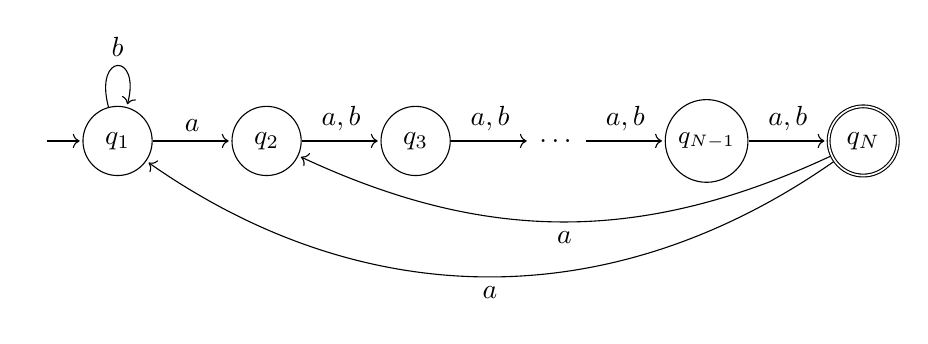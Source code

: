 \begin{tikzpicture}[shorten >=1pt,initial text=]
	\node[state,initial]	(q1)			{$q_1$};
	\node[state]		(q2)	[right=of q1]	{$q_2$};
	\node[state]		(q3)	[right=of q2]	{$q_3$};
	\node			(qd)	[right=of q3]	{$\dots$};
	\node[state]		(qn-1)	[right=of qd]	{\small $q_{N-1}$};
	\node[state,accepting]	(qn)	[right=of qn-1]	{$q_N$};
	\path[->]
	(q1)	edge			node[above]	{$a$} (q2)
		edge[loop above]	node[above] 	{$b$} ()
	(q2)	edge			node[above]	{$a,b$} (q3)
	(q3)	edge			node[above]	{$a,b$} (qd)
	(qd)	edge			node[above]	{$a,b$} (qn-1)
	(qn-1)	edge			node[above]	{$a,b$} (qn)
	(qn)	edge[bend angle=25,bend left]		node[below]	{$a$} (q2)
	(qn)	edge[bend angle=35,bend left]		node[below]	{$a$} (q1);
\end{tikzpicture}
